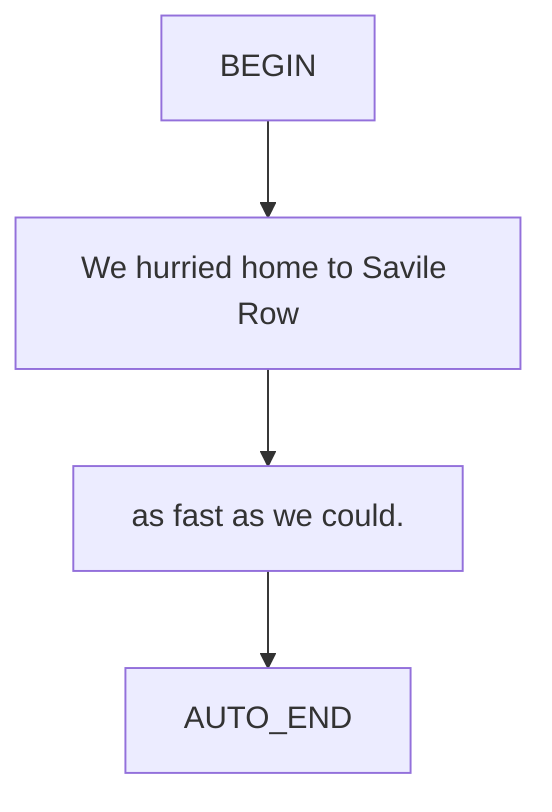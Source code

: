 flowchart TD
    C["We hurried home to Savile Row"]
    E["as fast as we could."]
    C --> E
    BEGIN --> C
    E --> AUTO_END